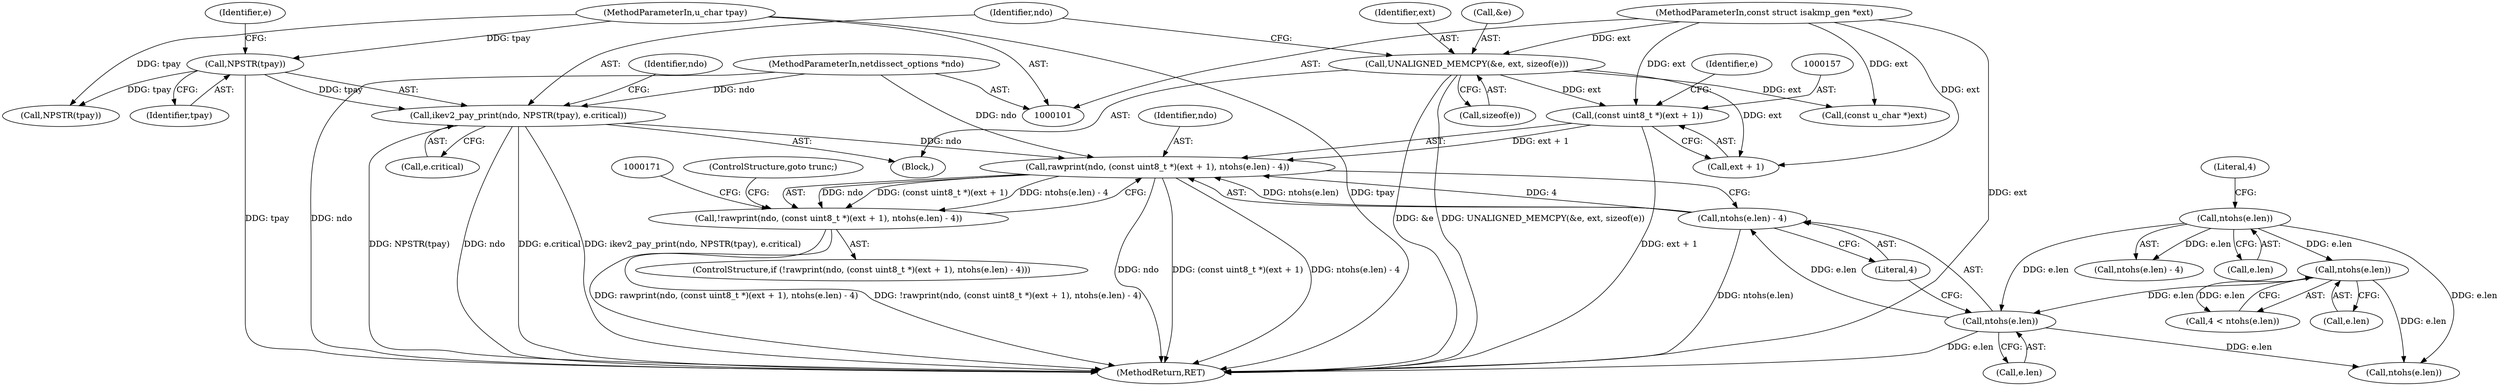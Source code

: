 digraph "0_tcpdump_8dca25d26c7ca2caf6138267f6f17111212c156e_8@pointer" {
"1000154" [label="(Call,rawprint(ndo, (const uint8_t *)(ext + 1), ntohs(e.len) - 4))"];
"1000116" [label="(Call,ikev2_pay_print(ndo, NPSTR(tpay), e.critical))"];
"1000102" [label="(MethodParameterIn,netdissect_options *ndo)"];
"1000118" [label="(Call,NPSTR(tpay))"];
"1000103" [label="(MethodParameterIn,u_char tpay)"];
"1000156" [label="(Call,(const uint8_t *)(ext + 1))"];
"1000110" [label="(Call,UNALIGNED_MEMCPY(&e, ext, sizeof(e)))"];
"1000104" [label="(MethodParameterIn,const struct isakmp_gen *ext)"];
"1000161" [label="(Call,ntohs(e.len) - 4)"];
"1000162" [label="(Call,ntohs(e.len))"];
"1000129" [label="(Call,ntohs(e.len))"];
"1000143" [label="(Call,ntohs(e.len))"];
"1000153" [label="(Call,!rawprint(ndo, (const uint8_t *)(ext + 1), ntohs(e.len) - 4))"];
"1000120" [label="(Call,e.critical)"];
"1000141" [label="(Call,4 < ntohs(e.len))"];
"1000102" [label="(MethodParameterIn,netdissect_options *ndo)"];
"1000121" [label="(Identifier,e)"];
"1000162" [label="(Call,ntohs(e.len))"];
"1000153" [label="(Call,!rawprint(ndo, (const uint8_t *)(ext + 1), ntohs(e.len) - 4))"];
"1000167" [label="(ControlStructure,goto trunc;)"];
"1000156" [label="(Call,(const uint8_t *)(ext + 1))"];
"1000129" [label="(Call,ntohs(e.len))"];
"1000164" [label="(Identifier,e)"];
"1000152" [label="(ControlStructure,if (!rawprint(ndo, (const uint8_t *)(ext + 1), ntohs(e.len) - 4)))"];
"1000118" [label="(Call,NPSTR(tpay))"];
"1000119" [label="(Identifier,tpay)"];
"1000105" [label="(Block,)"];
"1000125" [label="(Identifier,ndo)"];
"1000114" [label="(Call,sizeof(e))"];
"1000170" [label="(Call,(const u_char *)ext)"];
"1000161" [label="(Call,ntohs(e.len) - 4)"];
"1000163" [label="(Call,e.len)"];
"1000143" [label="(Call,ntohs(e.len))"];
"1000166" [label="(Literal,4)"];
"1000104" [label="(MethodParameterIn,const struct isakmp_gen *ext)"];
"1000187" [label="(MethodReturn,RET)"];
"1000116" [label="(Call,ikev2_pay_print(ndo, NPSTR(tpay), e.critical))"];
"1000155" [label="(Identifier,ndo)"];
"1000183" [label="(Call,NPSTR(tpay))"];
"1000158" [label="(Call,ext + 1)"];
"1000173" [label="(Call,ntohs(e.len))"];
"1000128" [label="(Call,ntohs(e.len) - 4)"];
"1000133" [label="(Literal,4)"];
"1000111" [label="(Call,&e)"];
"1000113" [label="(Identifier,ext)"];
"1000154" [label="(Call,rawprint(ndo, (const uint8_t *)(ext + 1), ntohs(e.len) - 4))"];
"1000103" [label="(MethodParameterIn,u_char tpay)"];
"1000117" [label="(Identifier,ndo)"];
"1000130" [label="(Call,e.len)"];
"1000144" [label="(Call,e.len)"];
"1000110" [label="(Call,UNALIGNED_MEMCPY(&e, ext, sizeof(e)))"];
"1000154" -> "1000153"  [label="AST: "];
"1000154" -> "1000161"  [label="CFG: "];
"1000155" -> "1000154"  [label="AST: "];
"1000156" -> "1000154"  [label="AST: "];
"1000161" -> "1000154"  [label="AST: "];
"1000153" -> "1000154"  [label="CFG: "];
"1000154" -> "1000187"  [label="DDG: ndo"];
"1000154" -> "1000187"  [label="DDG: (const uint8_t *)(ext + 1)"];
"1000154" -> "1000187"  [label="DDG: ntohs(e.len) - 4"];
"1000154" -> "1000153"  [label="DDG: ndo"];
"1000154" -> "1000153"  [label="DDG: (const uint8_t *)(ext + 1)"];
"1000154" -> "1000153"  [label="DDG: ntohs(e.len) - 4"];
"1000116" -> "1000154"  [label="DDG: ndo"];
"1000102" -> "1000154"  [label="DDG: ndo"];
"1000156" -> "1000154"  [label="DDG: ext + 1"];
"1000161" -> "1000154"  [label="DDG: ntohs(e.len)"];
"1000161" -> "1000154"  [label="DDG: 4"];
"1000116" -> "1000105"  [label="AST: "];
"1000116" -> "1000120"  [label="CFG: "];
"1000117" -> "1000116"  [label="AST: "];
"1000118" -> "1000116"  [label="AST: "];
"1000120" -> "1000116"  [label="AST: "];
"1000125" -> "1000116"  [label="CFG: "];
"1000116" -> "1000187"  [label="DDG: NPSTR(tpay)"];
"1000116" -> "1000187"  [label="DDG: ndo"];
"1000116" -> "1000187"  [label="DDG: e.critical"];
"1000116" -> "1000187"  [label="DDG: ikev2_pay_print(ndo, NPSTR(tpay), e.critical)"];
"1000102" -> "1000116"  [label="DDG: ndo"];
"1000118" -> "1000116"  [label="DDG: tpay"];
"1000102" -> "1000101"  [label="AST: "];
"1000102" -> "1000187"  [label="DDG: ndo"];
"1000118" -> "1000119"  [label="CFG: "];
"1000119" -> "1000118"  [label="AST: "];
"1000121" -> "1000118"  [label="CFG: "];
"1000118" -> "1000187"  [label="DDG: tpay"];
"1000103" -> "1000118"  [label="DDG: tpay"];
"1000118" -> "1000183"  [label="DDG: tpay"];
"1000103" -> "1000101"  [label="AST: "];
"1000103" -> "1000187"  [label="DDG: tpay"];
"1000103" -> "1000183"  [label="DDG: tpay"];
"1000156" -> "1000158"  [label="CFG: "];
"1000157" -> "1000156"  [label="AST: "];
"1000158" -> "1000156"  [label="AST: "];
"1000164" -> "1000156"  [label="CFG: "];
"1000156" -> "1000187"  [label="DDG: ext + 1"];
"1000110" -> "1000156"  [label="DDG: ext"];
"1000104" -> "1000156"  [label="DDG: ext"];
"1000110" -> "1000105"  [label="AST: "];
"1000110" -> "1000114"  [label="CFG: "];
"1000111" -> "1000110"  [label="AST: "];
"1000113" -> "1000110"  [label="AST: "];
"1000114" -> "1000110"  [label="AST: "];
"1000117" -> "1000110"  [label="CFG: "];
"1000110" -> "1000187"  [label="DDG: UNALIGNED_MEMCPY(&e, ext, sizeof(e))"];
"1000110" -> "1000187"  [label="DDG: &e"];
"1000104" -> "1000110"  [label="DDG: ext"];
"1000110" -> "1000158"  [label="DDG: ext"];
"1000110" -> "1000170"  [label="DDG: ext"];
"1000104" -> "1000101"  [label="AST: "];
"1000104" -> "1000187"  [label="DDG: ext"];
"1000104" -> "1000158"  [label="DDG: ext"];
"1000104" -> "1000170"  [label="DDG: ext"];
"1000161" -> "1000166"  [label="CFG: "];
"1000162" -> "1000161"  [label="AST: "];
"1000166" -> "1000161"  [label="AST: "];
"1000161" -> "1000187"  [label="DDG: ntohs(e.len)"];
"1000162" -> "1000161"  [label="DDG: e.len"];
"1000162" -> "1000163"  [label="CFG: "];
"1000163" -> "1000162"  [label="AST: "];
"1000166" -> "1000162"  [label="CFG: "];
"1000162" -> "1000187"  [label="DDG: e.len"];
"1000129" -> "1000162"  [label="DDG: e.len"];
"1000143" -> "1000162"  [label="DDG: e.len"];
"1000162" -> "1000173"  [label="DDG: e.len"];
"1000129" -> "1000128"  [label="AST: "];
"1000129" -> "1000130"  [label="CFG: "];
"1000130" -> "1000129"  [label="AST: "];
"1000133" -> "1000129"  [label="CFG: "];
"1000129" -> "1000128"  [label="DDG: e.len"];
"1000129" -> "1000143"  [label="DDG: e.len"];
"1000129" -> "1000173"  [label="DDG: e.len"];
"1000143" -> "1000141"  [label="AST: "];
"1000143" -> "1000144"  [label="CFG: "];
"1000144" -> "1000143"  [label="AST: "];
"1000141" -> "1000143"  [label="CFG: "];
"1000143" -> "1000141"  [label="DDG: e.len"];
"1000143" -> "1000173"  [label="DDG: e.len"];
"1000153" -> "1000152"  [label="AST: "];
"1000167" -> "1000153"  [label="CFG: "];
"1000171" -> "1000153"  [label="CFG: "];
"1000153" -> "1000187"  [label="DDG: !rawprint(ndo, (const uint8_t *)(ext + 1), ntohs(e.len) - 4)"];
"1000153" -> "1000187"  [label="DDG: rawprint(ndo, (const uint8_t *)(ext + 1), ntohs(e.len) - 4)"];
}
